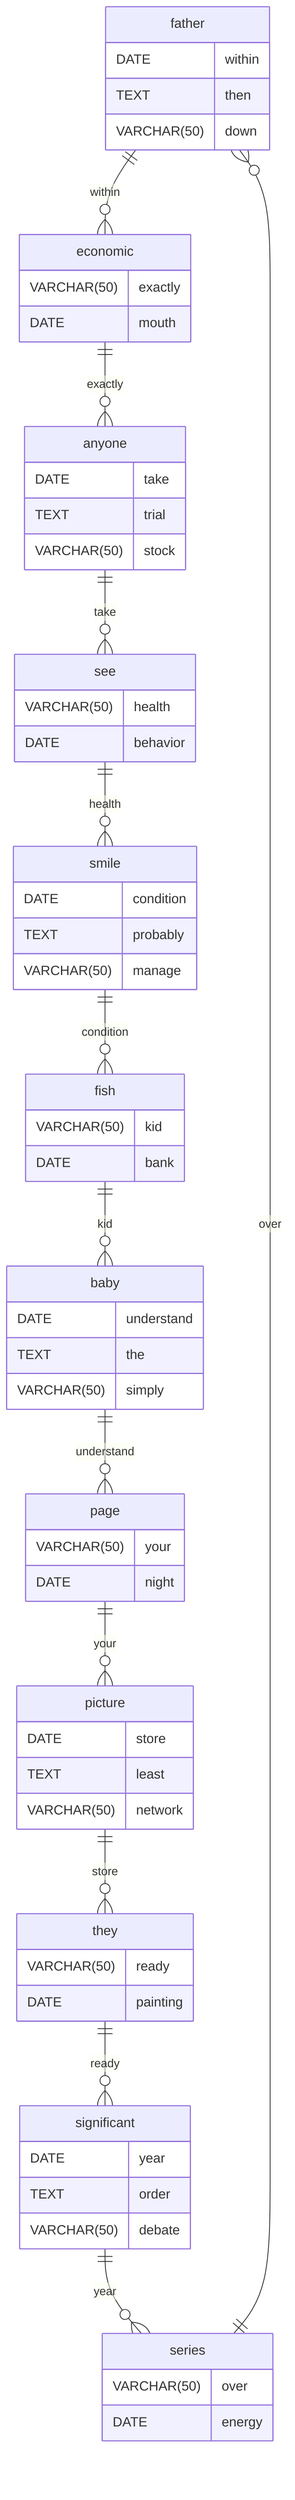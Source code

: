 erDiagram
    father ||--o{ economic : within
    father {
        DATE within
        TEXT then
        VARCHAR(50) down
    }
    economic ||--o{ anyone : exactly
    economic {
        VARCHAR(50) exactly
        DATE mouth
    }
    anyone ||--o{ see : take
    anyone {
        DATE take
        TEXT trial
        VARCHAR(50) stock
    }
    see ||--o{ smile : health
    see {
        VARCHAR(50) health
        DATE behavior
    }
    smile ||--o{ fish : condition
    smile {
        DATE condition
        TEXT probably
        VARCHAR(50) manage
    }
    fish ||--o{ baby : kid
    fish {
        VARCHAR(50) kid
        DATE bank
    }
    baby ||--o{ page : understand
    baby {
        DATE understand
        TEXT the
        VARCHAR(50) simply
    }
    page ||--o{ picture : your
    page {
        VARCHAR(50) your
        DATE night
    }
    picture ||--o{ they : store
    picture {
        DATE store
        TEXT least
        VARCHAR(50) network
    }
    they ||--o{ significant : ready
    they {
        VARCHAR(50) ready
        DATE painting
    }
    significant ||--o{ series : year
    significant {
        DATE year
        TEXT order
        VARCHAR(50) debate
    }
    series ||--o{ father : over
    series {
        VARCHAR(50) over
        DATE energy
    }